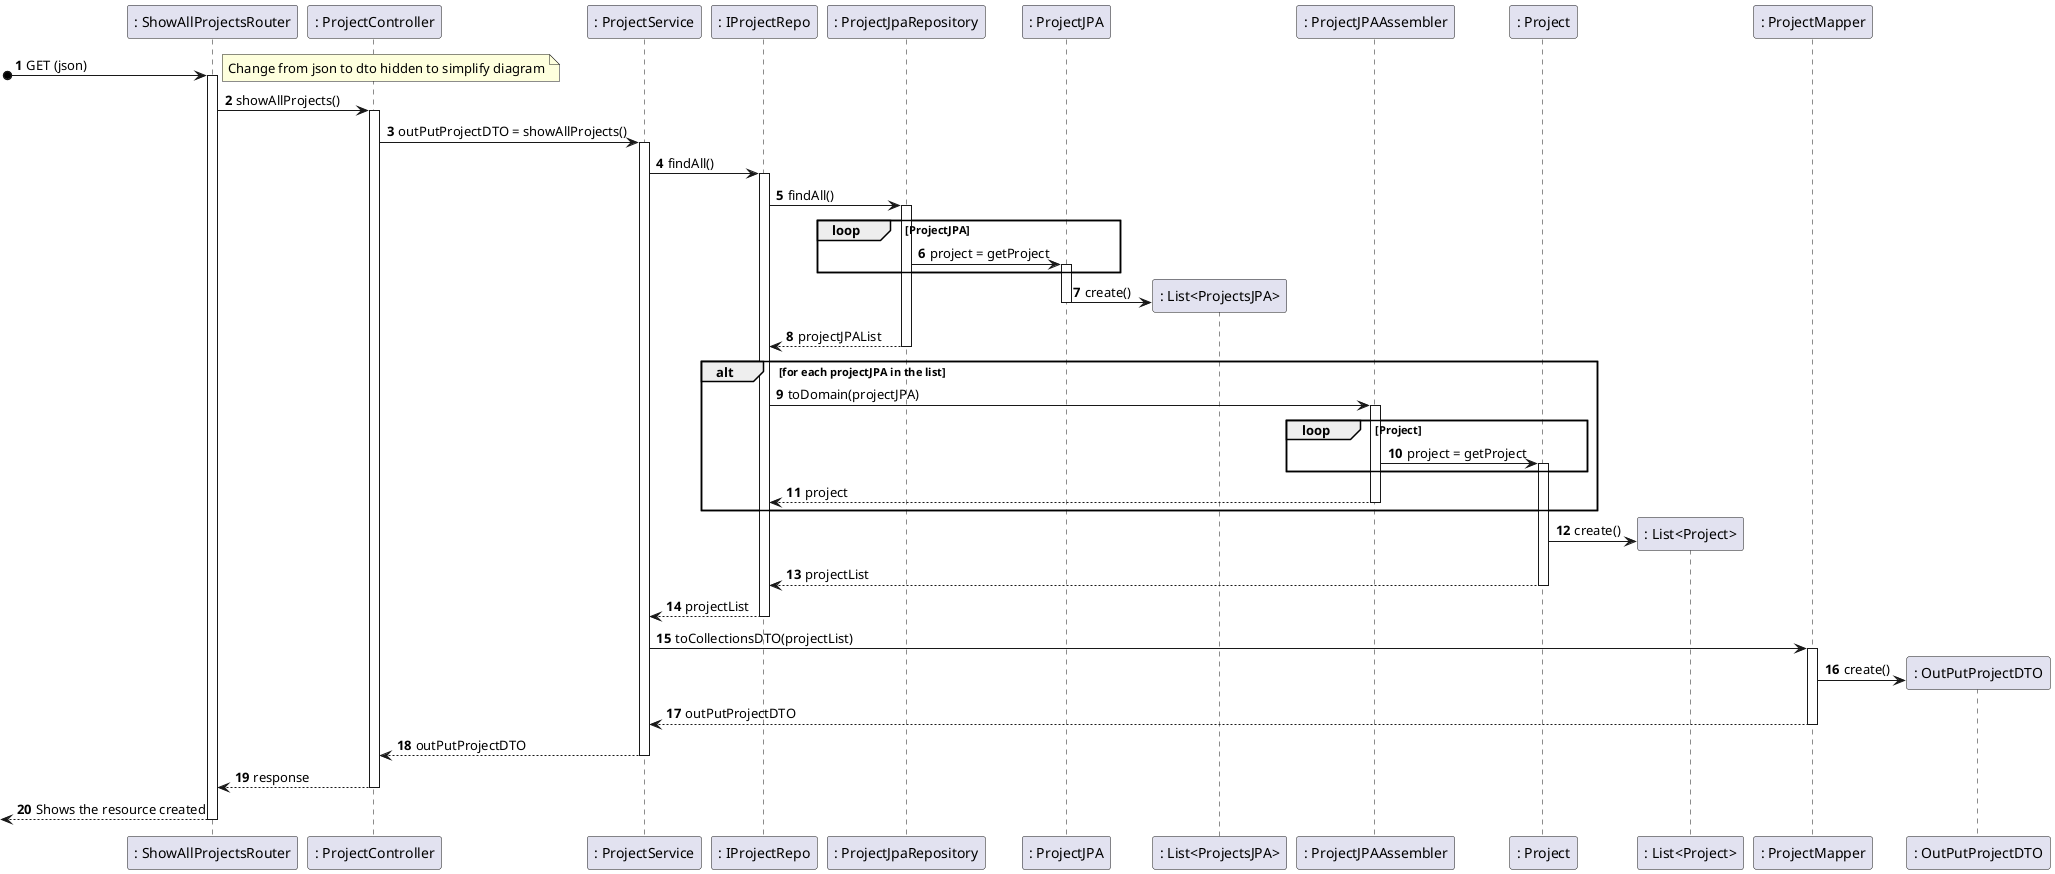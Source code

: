 @startuml
'https://plantuml.com/sequence-diagram

autonumber
autoactivate on

participant ": ShowAllProjectsRouter" as Route
participant ": ProjectController" as Ctrl
participant ": ProjectService" as service
participant ": IProjectRepo" as iProjectRepo
participant ": ProjectJpaRepository" as projectJPARepository
participant ": ProjectJPA" as projectJPA
participant ": List<ProjectsJPA>" as list
participant ": ProjectJPAAssembler" as assembler
participant ": Project" as project
participant ": List<Project>" as projectList
participant ": ProjectMapper" as mapper
participant ": OutPutProjectDTO" as outputDTO



[o-> Route: GET (json)
note right
Change from json to dto hidden to simplify diagram
end note
Route -> Ctrl: showAllProjects()
Ctrl -> service: outPutProjectDTO = showAllProjects()
service -> iProjectRepo: findAll()
iProjectRepo -> projectJPARepository: findAll()
loop ProjectJPA
projectJPARepository -> projectJPA: project = getProject
end
projectJPA -> list ** : create()
deactivate
projectJPARepository --> iProjectRepo: projectJPAList
alt for each projectJPA in the list
iProjectRepo -> assembler: toDomain(projectJPA)
loop Project
assembler -> project: project = getProject
end
assembler --> iProjectRepo: project
end
project -> projectList ** : create()
deactivate
project --> iProjectRepo: projectList
iProjectRepo --> service: projectList
service -> mapper: toCollectionsDTO(projectList)
mapper -> outputDTO ** : create()
mapper --> service: outPutProjectDTO
service --> Ctrl: outPutProjectDTO









Ctrl --> Route: response
[<--Route : Shows the resource created
@enduml